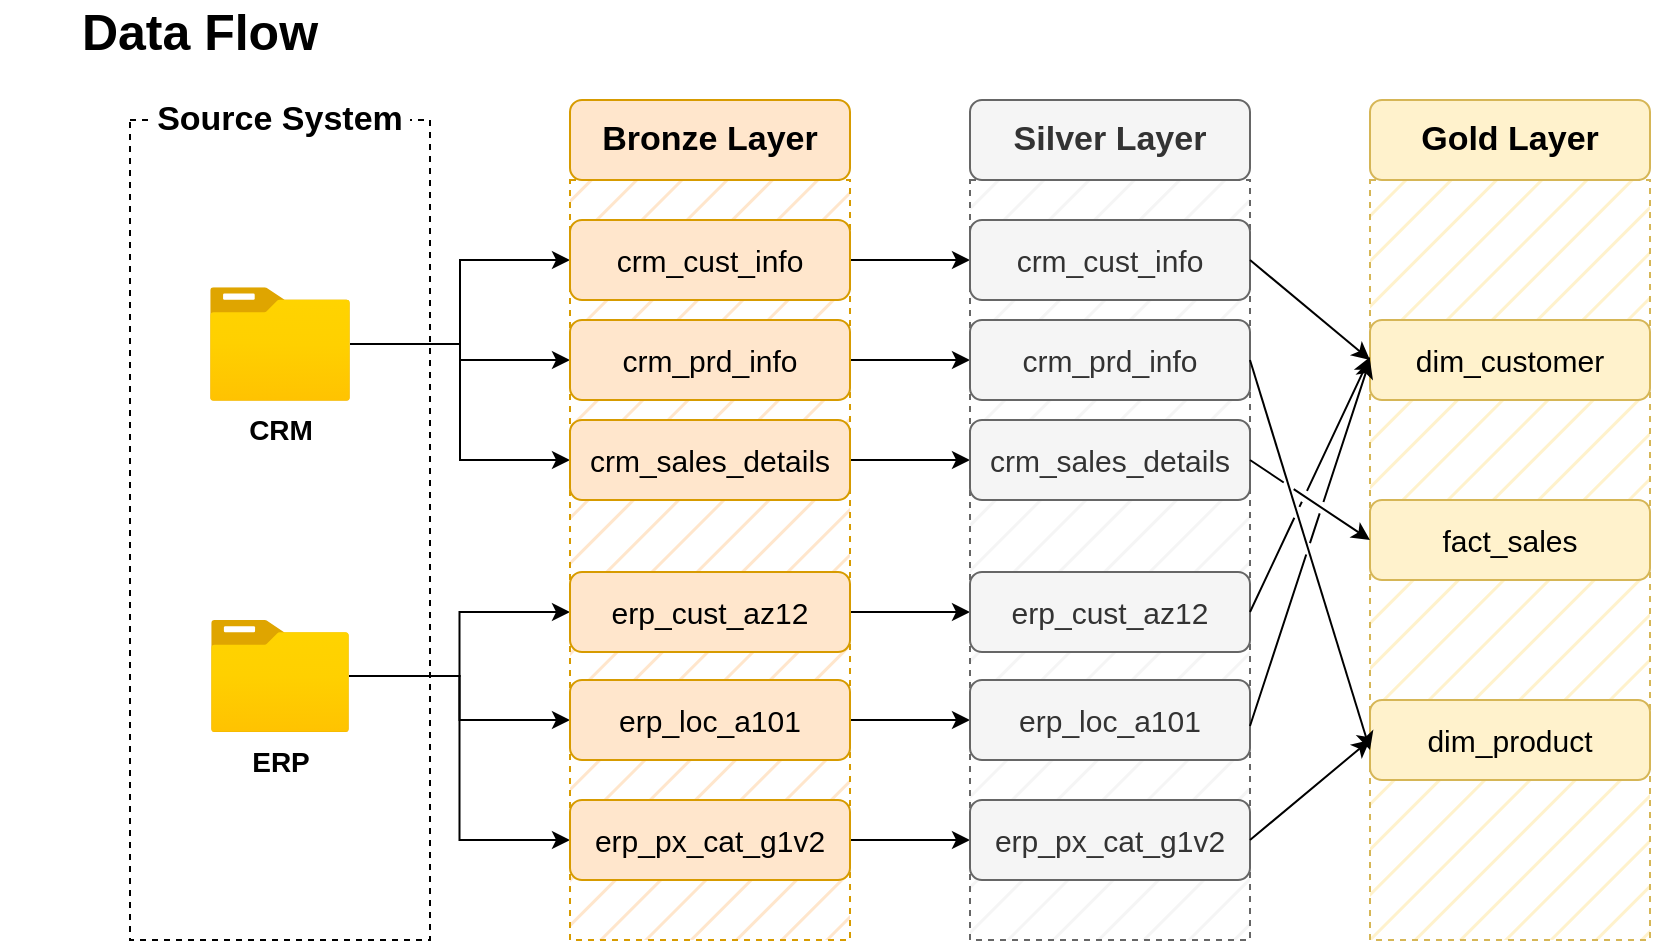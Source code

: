<mxfile version="26.0.16">
  <diagram name="Page-1" id="Q0UnTLUt3HEQUrJSPCft">
    <mxGraphModel dx="1900" dy="621" grid="1" gridSize="10" guides="1" tooltips="1" connect="1" arrows="1" fold="1" page="1" pageScale="1" pageWidth="850" pageHeight="1100" math="0" shadow="0">
      <root>
        <mxCell id="0" />
        <mxCell id="1" parent="0" />
        <mxCell id="jy02yq-Ifhh5M2hm2UJ--1" value="" style="rounded=0;whiteSpace=wrap;html=1;fillColor=none;dashed=1;" parent="1" vertex="1">
          <mxGeometry x="45" y="120" width="150" height="410" as="geometry" />
        </mxCell>
        <mxCell id="jy02yq-Ifhh5M2hm2UJ--2" value="&lt;font style=&quot;font-size: 17px;&quot;&gt;&lt;b&gt;Source System&lt;/b&gt;&lt;/font&gt;" style="rounded=1;whiteSpace=wrap;html=1;strokeColor=none;" parent="1" vertex="1">
          <mxGeometry x="55" y="100" width="130" height="40" as="geometry" />
        </mxCell>
        <mxCell id="jy02yq-Ifhh5M2hm2UJ--17" style="edgeStyle=orthogonalEdgeStyle;rounded=0;orthogonalLoop=1;jettySize=auto;html=1;entryX=0;entryY=0.5;entryDx=0;entryDy=0;exitX=0;exitY=0.5;exitDx=0;exitDy=0;" parent="1" source="jy02yq-Ifhh5M2hm2UJ--9" target="jy02yq-Ifhh5M2hm2UJ--9" edge="1">
          <mxGeometry relative="1" as="geometry" />
        </mxCell>
        <mxCell id="jy02yq-Ifhh5M2hm2UJ--19" style="edgeStyle=orthogonalEdgeStyle;rounded=0;orthogonalLoop=1;jettySize=auto;html=1;entryX=0;entryY=0.5;entryDx=0;entryDy=0;" parent="1" source="jy02yq-Ifhh5M2hm2UJ--3" target="jy02yq-Ifhh5M2hm2UJ--9" edge="1">
          <mxGeometry relative="1" as="geometry" />
        </mxCell>
        <mxCell id="jy02yq-Ifhh5M2hm2UJ--20" style="edgeStyle=orthogonalEdgeStyle;rounded=0;orthogonalLoop=1;jettySize=auto;html=1;entryX=0;entryY=0.5;entryDx=0;entryDy=0;" parent="1" source="jy02yq-Ifhh5M2hm2UJ--3" target="jy02yq-Ifhh5M2hm2UJ--10" edge="1">
          <mxGeometry relative="1" as="geometry" />
        </mxCell>
        <mxCell id="jy02yq-Ifhh5M2hm2UJ--21" style="edgeStyle=orthogonalEdgeStyle;rounded=0;orthogonalLoop=1;jettySize=auto;html=1;entryX=0;entryY=0.5;entryDx=0;entryDy=0;" parent="1" source="jy02yq-Ifhh5M2hm2UJ--3" target="jy02yq-Ifhh5M2hm2UJ--11" edge="1">
          <mxGeometry relative="1" as="geometry" />
        </mxCell>
        <mxCell id="jy02yq-Ifhh5M2hm2UJ--3" value="&lt;b&gt;&lt;font style=&quot;font-size: 14px;&quot;&gt;CRM&lt;/font&gt;&lt;/b&gt;" style="image;aspect=fixed;html=1;points=[];align=center;fontSize=12;image=img/lib/azure2/general/Folder_Blank.svg;" parent="1" vertex="1">
          <mxGeometry x="85" y="203.59" width="70" height="56.82" as="geometry" />
        </mxCell>
        <mxCell id="jy02yq-Ifhh5M2hm2UJ--22" style="edgeStyle=orthogonalEdgeStyle;rounded=0;orthogonalLoop=1;jettySize=auto;html=1;entryX=0;entryY=0.5;entryDx=0;entryDy=0;" parent="1" source="jy02yq-Ifhh5M2hm2UJ--4" target="jy02yq-Ifhh5M2hm2UJ--12" edge="1">
          <mxGeometry relative="1" as="geometry" />
        </mxCell>
        <mxCell id="jy02yq-Ifhh5M2hm2UJ--23" style="edgeStyle=orthogonalEdgeStyle;rounded=0;orthogonalLoop=1;jettySize=auto;html=1;entryX=0;entryY=0.5;entryDx=0;entryDy=0;" parent="1" source="jy02yq-Ifhh5M2hm2UJ--4" target="jy02yq-Ifhh5M2hm2UJ--13" edge="1">
          <mxGeometry relative="1" as="geometry" />
        </mxCell>
        <mxCell id="jy02yq-Ifhh5M2hm2UJ--24" style="edgeStyle=orthogonalEdgeStyle;rounded=0;orthogonalLoop=1;jettySize=auto;html=1;entryX=0;entryY=0.5;entryDx=0;entryDy=0;" parent="1" source="jy02yq-Ifhh5M2hm2UJ--4" target="jy02yq-Ifhh5M2hm2UJ--16" edge="1">
          <mxGeometry relative="1" as="geometry" />
        </mxCell>
        <mxCell id="jy02yq-Ifhh5M2hm2UJ--4" value="&lt;b&gt;&lt;font style=&quot;font-size: 14px;&quot;&gt;ERP&lt;/font&gt;&lt;/b&gt;&lt;div&gt;&lt;b&gt;&lt;font style=&quot;font-size: 14px;&quot;&gt;&lt;br&gt;&lt;/font&gt;&lt;/b&gt;&lt;/div&gt;" style="image;aspect=fixed;html=1;points=[];align=center;fontSize=12;image=img/lib/azure2/general/Folder_Blank.svg;" parent="1" vertex="1">
          <mxGeometry x="85.5" y="370" width="69" height="56.0" as="geometry" />
        </mxCell>
        <mxCell id="jy02yq-Ifhh5M2hm2UJ--7" value="" style="rounded=0;whiteSpace=wrap;html=1;fillColor=#ffe6cc;fillStyle=hatch;dashed=1;strokeColor=#d79b00;" parent="1" vertex="1">
          <mxGeometry x="265" y="150" width="140" height="380" as="geometry" />
        </mxCell>
        <mxCell id="jy02yq-Ifhh5M2hm2UJ--8" value="&lt;font style=&quot;font-size: 17px;&quot;&gt;&lt;b&gt;Bronze Layer&lt;/b&gt;&lt;/font&gt;" style="rounded=1;whiteSpace=wrap;html=1;strokeColor=#d79b00;fillColor=#ffe6cc;" parent="1" vertex="1">
          <mxGeometry x="265" y="110" width="140" height="40" as="geometry" />
        </mxCell>
        <mxCell id="Q3tXD3hVaHczzRFPoAz1-11" style="edgeStyle=orthogonalEdgeStyle;rounded=0;orthogonalLoop=1;jettySize=auto;html=1;entryX=0;entryY=0.5;entryDx=0;entryDy=0;" edge="1" parent="1" source="jy02yq-Ifhh5M2hm2UJ--9" target="Q3tXD3hVaHczzRFPoAz1-4">
          <mxGeometry relative="1" as="geometry" />
        </mxCell>
        <mxCell id="jy02yq-Ifhh5M2hm2UJ--9" value="&lt;font style=&quot;font-size: 15px;&quot;&gt;crm_cust_info&lt;/font&gt;" style="rounded=1;whiteSpace=wrap;html=1;strokeColor=#d79b00;fillColor=#ffe6cc;" parent="1" vertex="1">
          <mxGeometry x="265" y="170" width="140" height="40" as="geometry" />
        </mxCell>
        <mxCell id="Q3tXD3hVaHczzRFPoAz1-12" style="edgeStyle=orthogonalEdgeStyle;rounded=0;orthogonalLoop=1;jettySize=auto;html=1;entryX=0;entryY=0.5;entryDx=0;entryDy=0;" edge="1" parent="1" source="jy02yq-Ifhh5M2hm2UJ--10" target="Q3tXD3hVaHczzRFPoAz1-5">
          <mxGeometry relative="1" as="geometry" />
        </mxCell>
        <mxCell id="jy02yq-Ifhh5M2hm2UJ--10" value="&lt;font style=&quot;font-size: 15px;&quot;&gt;crm_prd_info&lt;/font&gt;" style="rounded=1;whiteSpace=wrap;html=1;strokeColor=#d79b00;fillColor=#ffe6cc;" parent="1" vertex="1">
          <mxGeometry x="265" y="220" width="140" height="40" as="geometry" />
        </mxCell>
        <mxCell id="Q3tXD3hVaHczzRFPoAz1-13" style="edgeStyle=orthogonalEdgeStyle;rounded=0;orthogonalLoop=1;jettySize=auto;html=1;entryX=0;entryY=0.5;entryDx=0;entryDy=0;" edge="1" parent="1" source="jy02yq-Ifhh5M2hm2UJ--11" target="Q3tXD3hVaHczzRFPoAz1-6">
          <mxGeometry relative="1" as="geometry" />
        </mxCell>
        <mxCell id="jy02yq-Ifhh5M2hm2UJ--11" value="&lt;font style=&quot;font-size: 15px;&quot;&gt;crm_sales_details&lt;/font&gt;" style="rounded=1;whiteSpace=wrap;html=1;strokeColor=#d79b00;fillColor=#ffe6cc;" parent="1" vertex="1">
          <mxGeometry x="265" y="270" width="140" height="40" as="geometry" />
        </mxCell>
        <mxCell id="Q3tXD3hVaHczzRFPoAz1-14" style="edgeStyle=orthogonalEdgeStyle;rounded=0;orthogonalLoop=1;jettySize=auto;html=1;entryX=0;entryY=0.5;entryDx=0;entryDy=0;" edge="1" parent="1" source="jy02yq-Ifhh5M2hm2UJ--12" target="Q3tXD3hVaHczzRFPoAz1-7">
          <mxGeometry relative="1" as="geometry" />
        </mxCell>
        <mxCell id="jy02yq-Ifhh5M2hm2UJ--12" value="&lt;font style=&quot;font-size: 15px;&quot;&gt;erp_cust_az12&lt;/font&gt;" style="rounded=1;whiteSpace=wrap;html=1;strokeColor=#d79b00;fillColor=#ffe6cc;" parent="1" vertex="1">
          <mxGeometry x="265" y="346" width="140" height="40" as="geometry" />
        </mxCell>
        <mxCell id="Q3tXD3hVaHczzRFPoAz1-15" style="edgeStyle=orthogonalEdgeStyle;rounded=0;orthogonalLoop=1;jettySize=auto;html=1;entryX=0;entryY=0.5;entryDx=0;entryDy=0;" edge="1" parent="1" source="jy02yq-Ifhh5M2hm2UJ--13" target="Q3tXD3hVaHczzRFPoAz1-8">
          <mxGeometry relative="1" as="geometry" />
        </mxCell>
        <mxCell id="jy02yq-Ifhh5M2hm2UJ--13" value="&lt;font style=&quot;font-size: 15px;&quot;&gt;erp_loc_a101&lt;/font&gt;" style="rounded=1;whiteSpace=wrap;html=1;strokeColor=#d79b00;fillColor=#ffe6cc;" parent="1" vertex="1">
          <mxGeometry x="265" y="400" width="140" height="40" as="geometry" />
        </mxCell>
        <mxCell id="Q3tXD3hVaHczzRFPoAz1-16" style="edgeStyle=orthogonalEdgeStyle;rounded=0;orthogonalLoop=1;jettySize=auto;html=1;entryX=0;entryY=0.5;entryDx=0;entryDy=0;" edge="1" parent="1" source="jy02yq-Ifhh5M2hm2UJ--16" target="Q3tXD3hVaHczzRFPoAz1-9">
          <mxGeometry relative="1" as="geometry" />
        </mxCell>
        <mxCell id="jy02yq-Ifhh5M2hm2UJ--16" value="&lt;font style=&quot;font-size: 15px;&quot;&gt;erp_px_cat_g1v2&lt;/font&gt;" style="rounded=1;whiteSpace=wrap;html=1;strokeColor=#d79b00;fillColor=#ffe6cc;" parent="1" vertex="1">
          <mxGeometry x="265" y="460" width="140" height="40" as="geometry" />
        </mxCell>
        <mxCell id="Q3tXD3hVaHczzRFPoAz1-1" style="edgeStyle=orthogonalEdgeStyle;rounded=0;orthogonalLoop=1;jettySize=auto;html=1;entryX=0;entryY=0.5;entryDx=0;entryDy=0;exitX=0;exitY=0.5;exitDx=0;exitDy=0;fillColor=#f5f5f5;strokeColor=#666666;" edge="1" parent="1" source="Q3tXD3hVaHczzRFPoAz1-4" target="Q3tXD3hVaHczzRFPoAz1-4">
          <mxGeometry relative="1" as="geometry" />
        </mxCell>
        <mxCell id="Q3tXD3hVaHczzRFPoAz1-2" value="" style="rounded=0;whiteSpace=wrap;html=1;fillColor=#f5f5f5;fillStyle=hatch;dashed=1;strokeColor=#666666;fontColor=#333333;" vertex="1" parent="1">
          <mxGeometry x="465" y="150" width="140" height="380" as="geometry" />
        </mxCell>
        <mxCell id="Q3tXD3hVaHczzRFPoAz1-3" value="&lt;font style=&quot;font-size: 17px;&quot;&gt;&lt;b&gt;Silver Layer&lt;/b&gt;&lt;/font&gt;" style="rounded=1;whiteSpace=wrap;html=1;strokeColor=#666666;fillColor=#f5f5f5;fontColor=#333333;" vertex="1" parent="1">
          <mxGeometry x="465" y="110" width="140" height="40" as="geometry" />
        </mxCell>
        <mxCell id="Q3tXD3hVaHczzRFPoAz1-4" value="&lt;font style=&quot;font-size: 15px;&quot;&gt;crm_cust_info&lt;/font&gt;" style="rounded=1;whiteSpace=wrap;html=1;strokeColor=#666666;fillColor=#f5f5f5;fontColor=#333333;" vertex="1" parent="1">
          <mxGeometry x="465" y="170" width="140" height="40" as="geometry" />
        </mxCell>
        <mxCell id="Q3tXD3hVaHczzRFPoAz1-5" value="&lt;font style=&quot;font-size: 15px;&quot;&gt;crm_prd_info&lt;/font&gt;" style="rounded=1;whiteSpace=wrap;html=1;strokeColor=#666666;fillColor=#f5f5f5;fontColor=#333333;" vertex="1" parent="1">
          <mxGeometry x="465" y="220" width="140" height="40" as="geometry" />
        </mxCell>
        <mxCell id="Q3tXD3hVaHczzRFPoAz1-6" value="&lt;font style=&quot;font-size: 15px;&quot;&gt;crm_sales_details&lt;/font&gt;" style="rounded=1;whiteSpace=wrap;html=1;strokeColor=#666666;fillColor=#f5f5f5;fontColor=#333333;" vertex="1" parent="1">
          <mxGeometry x="465" y="270" width="140" height="40" as="geometry" />
        </mxCell>
        <mxCell id="Q3tXD3hVaHczzRFPoAz1-7" value="&lt;font style=&quot;font-size: 15px;&quot;&gt;erp_cust_az12&lt;/font&gt;" style="rounded=1;whiteSpace=wrap;html=1;strokeColor=#666666;fillColor=#f5f5f5;fontColor=#333333;" vertex="1" parent="1">
          <mxGeometry x="465" y="346" width="140" height="40" as="geometry" />
        </mxCell>
        <mxCell id="Q3tXD3hVaHczzRFPoAz1-8" value="&lt;font style=&quot;font-size: 15px;&quot;&gt;erp_loc_a101&lt;/font&gt;" style="rounded=1;whiteSpace=wrap;html=1;strokeColor=#666666;fillColor=#f5f5f5;fontColor=#333333;" vertex="1" parent="1">
          <mxGeometry x="465" y="400" width="140" height="40" as="geometry" />
        </mxCell>
        <mxCell id="Q3tXD3hVaHczzRFPoAz1-9" value="&lt;font style=&quot;font-size: 15px;&quot;&gt;erp_px_cat_g1v2&lt;/font&gt;" style="rounded=1;whiteSpace=wrap;html=1;strokeColor=#666666;fillColor=#f5f5f5;fontColor=#333333;" vertex="1" parent="1">
          <mxGeometry x="465" y="460" width="140" height="40" as="geometry" />
        </mxCell>
        <mxCell id="Q3tXD3hVaHczzRFPoAz1-18" value="" style="rounded=0;whiteSpace=wrap;html=1;fillColor=#fff2cc;fillStyle=hatch;dashed=1;strokeColor=#d6b656;" vertex="1" parent="1">
          <mxGeometry x="665" y="150" width="140" height="380" as="geometry" />
        </mxCell>
        <mxCell id="Q3tXD3hVaHczzRFPoAz1-19" value="&lt;font style=&quot;font-size: 17px;&quot;&gt;&lt;b&gt;Gold Layer&lt;/b&gt;&lt;/font&gt;" style="rounded=1;whiteSpace=wrap;html=1;strokeColor=#d6b656;fillColor=#fff2cc;" vertex="1" parent="1">
          <mxGeometry x="665" y="110" width="140" height="40" as="geometry" />
        </mxCell>
        <mxCell id="Q3tXD3hVaHczzRFPoAz1-20" value="&lt;span style=&quot;font-size: 15px;&quot;&gt;dim_customer&lt;/span&gt;" style="rounded=1;whiteSpace=wrap;html=1;strokeColor=#d6b656;fillColor=#fff2cc;" vertex="1" parent="1">
          <mxGeometry x="665" y="220" width="140" height="40" as="geometry" />
        </mxCell>
        <mxCell id="Q3tXD3hVaHczzRFPoAz1-21" value="&lt;font style=&quot;font-size: 15px;&quot;&gt;fact_sales&lt;/font&gt;" style="rounded=1;whiteSpace=wrap;html=1;strokeColor=#d6b656;fillColor=#fff2cc;" vertex="1" parent="1">
          <mxGeometry x="665" y="310" width="140" height="40" as="geometry" />
        </mxCell>
        <mxCell id="Q3tXD3hVaHczzRFPoAz1-22" value="&lt;font style=&quot;font-size: 15px;&quot;&gt;dim_product&lt;/font&gt;" style="rounded=1;whiteSpace=wrap;html=1;strokeColor=#d6b656;fillColor=#fff2cc;" vertex="1" parent="1">
          <mxGeometry x="665" y="410" width="140" height="40" as="geometry" />
        </mxCell>
        <mxCell id="Q3tXD3hVaHczzRFPoAz1-32" value="" style="endArrow=classic;html=1;rounded=0;entryX=0;entryY=0.5;entryDx=0;entryDy=0;jumpStyle=gap;" edge="1" parent="1" target="Q3tXD3hVaHczzRFPoAz1-20">
          <mxGeometry width="50" height="50" relative="1" as="geometry">
            <mxPoint x="605" y="190" as="sourcePoint" />
            <mxPoint x="655" y="140" as="targetPoint" />
            <Array as="points" />
          </mxGeometry>
        </mxCell>
        <mxCell id="Q3tXD3hVaHczzRFPoAz1-33" value="" style="endArrow=classic;html=1;rounded=0;entryX=0;entryY=0.75;entryDx=0;entryDy=0;jumpStyle=gap;" edge="1" parent="1" target="Q3tXD3hVaHczzRFPoAz1-18">
          <mxGeometry width="50" height="50" relative="1" as="geometry">
            <mxPoint x="605" y="240" as="sourcePoint" />
            <mxPoint x="665" y="290" as="targetPoint" />
            <Array as="points" />
          </mxGeometry>
        </mxCell>
        <mxCell id="Q3tXD3hVaHczzRFPoAz1-34" value="" style="endArrow=classic;html=1;rounded=0;entryX=0;entryY=0.5;entryDx=0;entryDy=0;jumpStyle=gap;" edge="1" parent="1" target="Q3tXD3hVaHczzRFPoAz1-21">
          <mxGeometry width="50" height="50" relative="1" as="geometry">
            <mxPoint x="605" y="290" as="sourcePoint" />
            <mxPoint x="665" y="340" as="targetPoint" />
            <Array as="points" />
          </mxGeometry>
        </mxCell>
        <mxCell id="Q3tXD3hVaHczzRFPoAz1-35" value="" style="endArrow=classic;html=1;rounded=0;jumpStyle=gap;" edge="1" parent="1">
          <mxGeometry width="50" height="50" relative="1" as="geometry">
            <mxPoint x="605" y="480" as="sourcePoint" />
            <mxPoint x="665" y="430" as="targetPoint" />
            <Array as="points" />
          </mxGeometry>
        </mxCell>
        <mxCell id="Q3tXD3hVaHczzRFPoAz1-36" value="" style="endArrow=classic;html=1;rounded=0;jumpStyle=gap;" edge="1" parent="1">
          <mxGeometry width="50" height="50" relative="1" as="geometry">
            <mxPoint x="605" y="423" as="sourcePoint" />
            <mxPoint x="665" y="240" as="targetPoint" />
            <Array as="points" />
          </mxGeometry>
        </mxCell>
        <mxCell id="Q3tXD3hVaHczzRFPoAz1-37" value="" style="endArrow=classic;html=1;rounded=0;exitX=1;exitY=0.5;exitDx=0;exitDy=0;jumpStyle=gap;" edge="1" parent="1" source="Q3tXD3hVaHczzRFPoAz1-7">
          <mxGeometry width="50" height="50" relative="1" as="geometry">
            <mxPoint x="605" y="421.5" as="sourcePoint" />
            <mxPoint x="665" y="238.5" as="targetPoint" />
            <Array as="points" />
          </mxGeometry>
        </mxCell>
        <mxCell id="Q3tXD3hVaHczzRFPoAz1-38" value="&lt;b&gt;&lt;font style=&quot;font-size: 25px;&quot;&gt;Data Flow&lt;/font&gt;&lt;/b&gt;" style="text;html=1;align=center;verticalAlign=middle;whiteSpace=wrap;rounded=0;" vertex="1" parent="1">
          <mxGeometry x="-20" y="60" width="200" height="30" as="geometry" />
        </mxCell>
      </root>
    </mxGraphModel>
  </diagram>
</mxfile>
